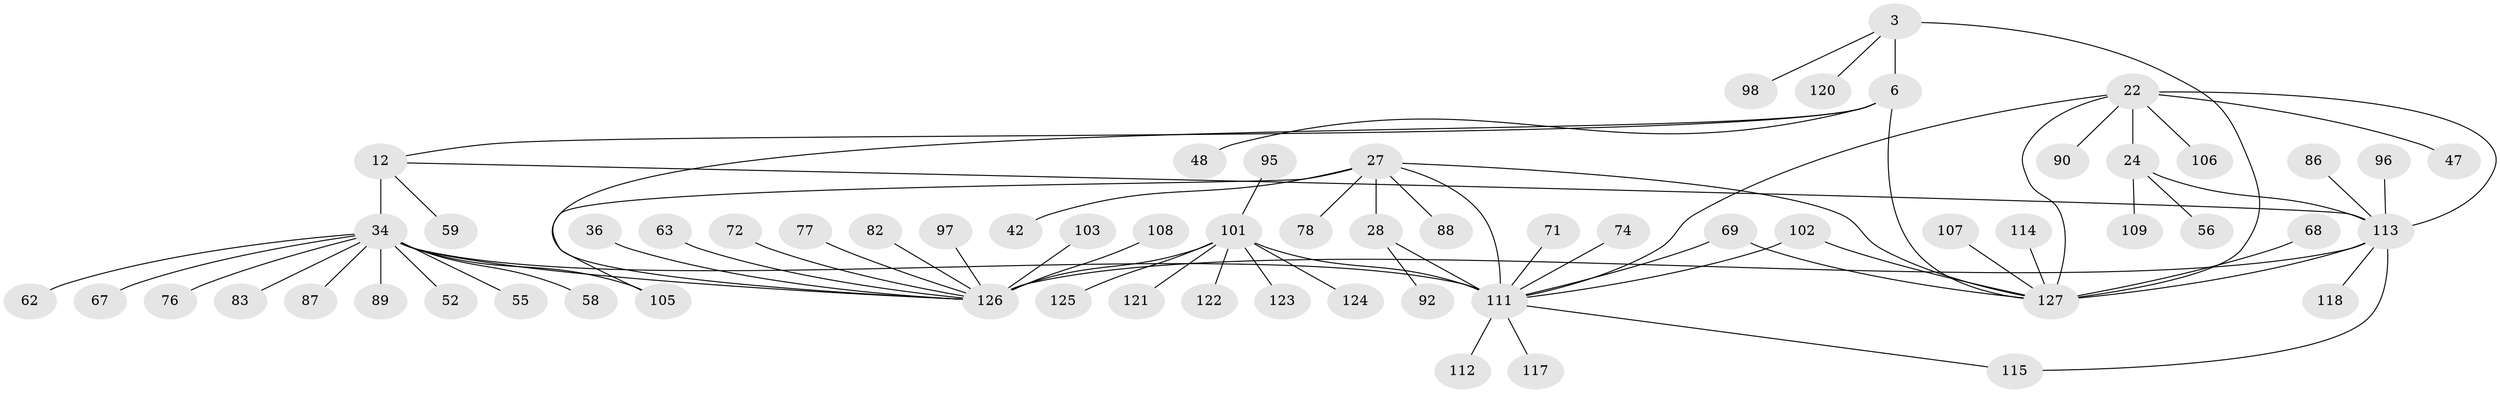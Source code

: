 // original degree distribution, {6: 0.023622047244094488, 13: 0.007874015748031496, 5: 0.031496062992125984, 10: 0.031496062992125984, 8: 0.03937007874015748, 12: 0.015748031496062992, 9: 0.023622047244094488, 7: 0.03937007874015748, 15: 0.015748031496062992, 11: 0.007874015748031496, 2: 0.14960629921259844, 1: 0.5669291338582677, 4: 0.015748031496062992, 3: 0.031496062992125984}
// Generated by graph-tools (version 1.1) at 2025/54/03/09/25 04:54:21]
// undirected, 63 vertices, 76 edges
graph export_dot {
graph [start="1"]
  node [color=gray90,style=filled];
  3 [super="+1"];
  6 [super="+4"];
  12 [super="+10+9"];
  22 [super="+21"];
  24 [super="+23"];
  27 [super="+26"];
  28 [super="+25"];
  34 [super="+11"];
  36;
  42;
  47;
  48;
  52 [super="+31"];
  55;
  56;
  58;
  59;
  62;
  63;
  67;
  68;
  69;
  71;
  72;
  74;
  76;
  77;
  78;
  82;
  83 [super="+57"];
  86;
  87;
  88;
  89;
  90;
  92;
  95;
  96;
  97;
  98 [super="+51"];
  101 [super="+66+70+79+85"];
  102;
  103;
  105 [super="+64"];
  106;
  107;
  108;
  109;
  111 [super="+84+104+37+38+60+65"];
  112;
  113 [super="+100+20+45+54+61"];
  114;
  115 [super="+99"];
  117 [super="+80"];
  118;
  120;
  121 [super="+110+91+116+119"];
  122;
  123;
  124;
  125;
  126 [super="+53+18+16"];
  127 [super="+75+93+39+46+50"];
  3 -- 6 [weight=4];
  3 -- 120;
  3 -- 98;
  3 -- 127 [weight=4];
  6 -- 12;
  6 -- 48;
  6 -- 127 [weight=4];
  6 -- 126;
  12 -- 59;
  12 -- 113 [weight=2];
  12 -- 34 [weight=9];
  22 -- 24 [weight=4];
  22 -- 47;
  22 -- 90;
  22 -- 106;
  22 -- 111 [weight=2];
  22 -- 127 [weight=3];
  22 -- 113 [weight=4];
  24 -- 56;
  24 -- 109;
  24 -- 113 [weight=4];
  27 -- 28 [weight=4];
  27 -- 42;
  27 -- 88;
  27 -- 78;
  27 -- 105;
  27 -- 127;
  27 -- 111 [weight=4];
  28 -- 92;
  28 -- 111 [weight=4];
  34 -- 67;
  34 -- 105;
  34 -- 76;
  34 -- 111 [weight=2];
  34 -- 83;
  34 -- 52;
  34 -- 87;
  34 -- 55;
  34 -- 62;
  34 -- 89;
  34 -- 58;
  34 -- 126 [weight=2];
  36 -- 126;
  63 -- 126;
  68 -- 127;
  69 -- 127;
  69 -- 111;
  71 -- 111;
  72 -- 126;
  74 -- 111;
  77 -- 126;
  82 -- 126;
  86 -- 113;
  95 -- 101;
  96 -- 113;
  97 -- 126;
  101 -- 111 [weight=2];
  101 -- 121;
  101 -- 122;
  101 -- 123;
  101 -- 124;
  101 -- 125;
  101 -- 126 [weight=8];
  102 -- 127;
  102 -- 111;
  103 -- 126;
  107 -- 127;
  108 -- 126;
  111 -- 112;
  111 -- 115;
  111 -- 117;
  113 -- 127;
  113 -- 115;
  113 -- 118;
  113 -- 126;
  114 -- 127;
}
